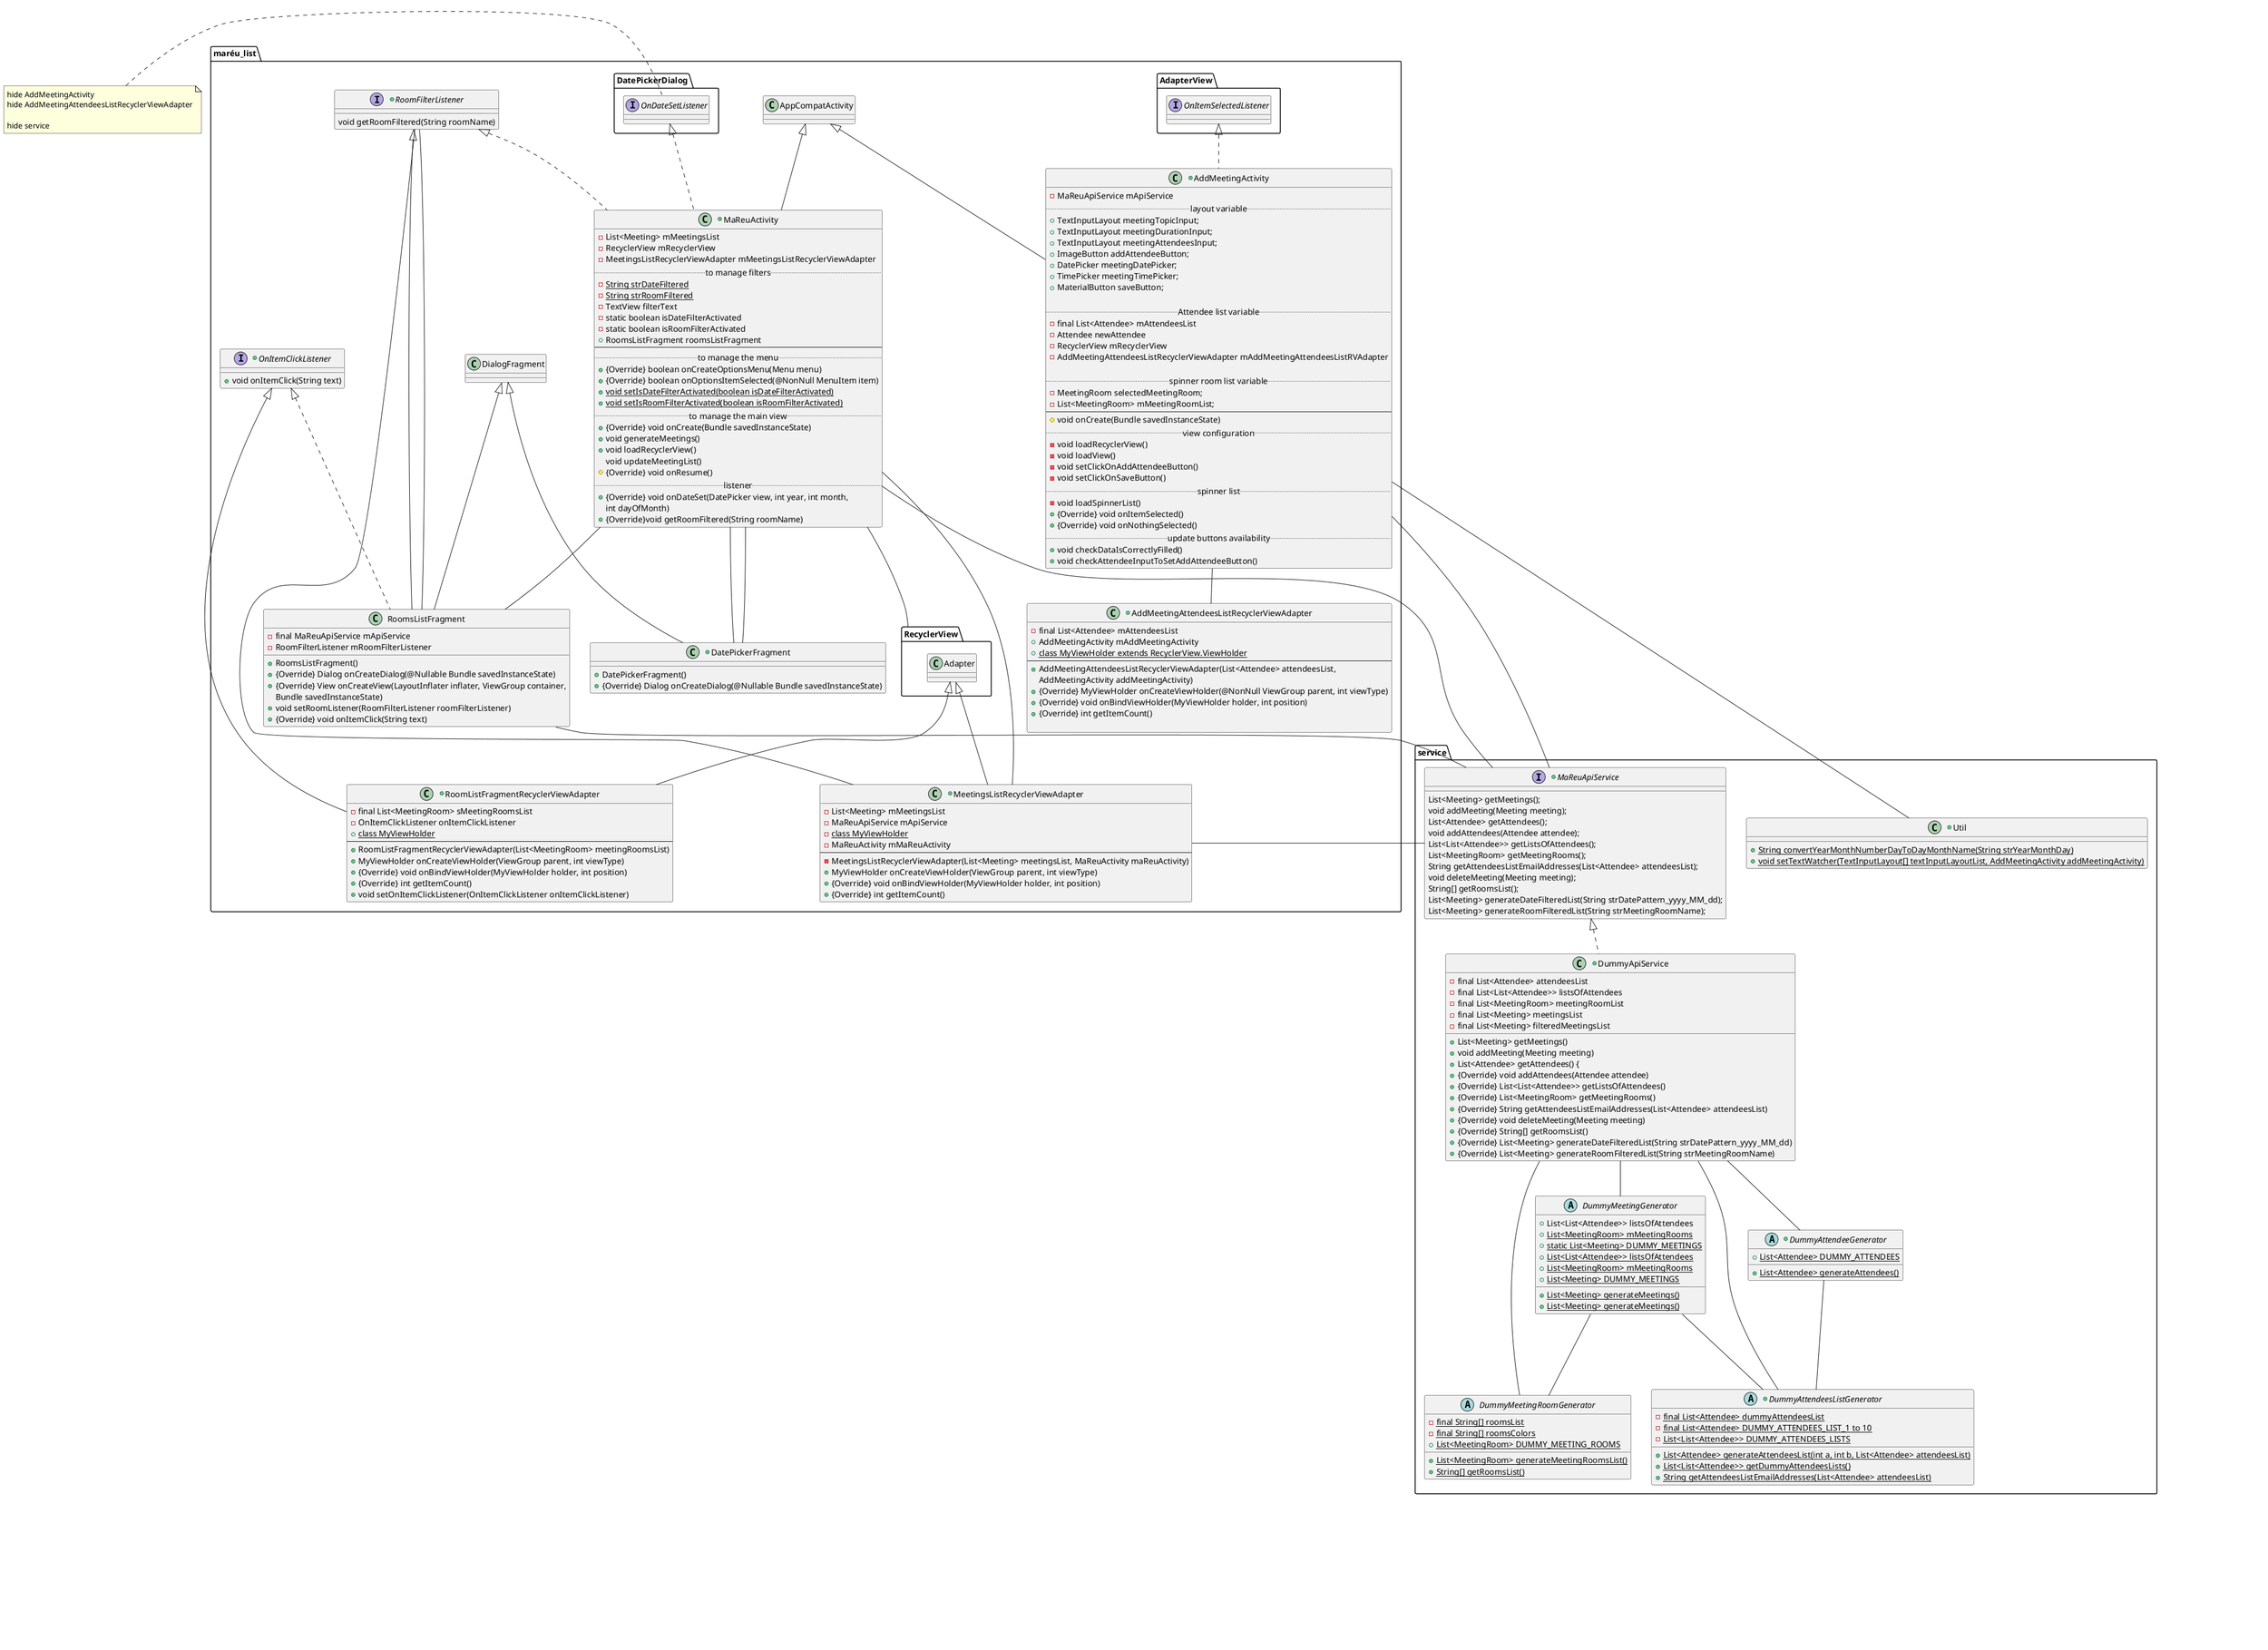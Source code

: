 @startuml

package model {

    +class Attendee {
        -String strAttendeeEmailAddress
        --
        .. getter ..
        +String getStrAttendeeEmailAddress()
    }

    +class Meeting {
        - final String strMeetingName
        - final MeetingRoom meetingRoom
        - final List<Attendee> meetingAttendeesList
        - final String strMeetingStartDate
        - final String strMeetingStartHour
        - final int meetingDuration
        --
        .. getter ..
        +String getStrMeetingName()
        +MeetingRoom getMeetingRoom()
        +List<Attendee> getMeetingAttendeesList()
        +String getStrMeetingStartDate()
        +String getStrMeetingStartHour()
        +int getMeetingDuration()
    }

    +class MeetingRoom {
        -final String strMeetingRoomName;
        -final int meetingRoomColor;
        --
        .. getter ..
        + String getStrMeetingRoomName()
        + int getMeetingRoomColor()
    }



    Meeting "*"--"*" Attendee
    Meeting "*"--"1" MeetingRoom
}


package service {

    +class DummyApiService implements MaReuApiService{
        -final List<Attendee> attendeesList
        -final List<List<Attendee>> listsOfAttendees
        -final List<MeetingRoom> meetingRoomList
        -final List<Meeting> meetingsList
        -final List<Meeting> filteredMeetingsList
        +List<Meeting> getMeetings()
        +void addMeeting(Meeting meeting)
        +List<Attendee> getAttendees() {
        +{Override} void addAttendees(Attendee attendee)
        +{Override} List<List<Attendee>> getListsOfAttendees()
        +{Override} List<MeetingRoom> getMeetingRooms()
        +{Override} String getAttendeesListEmailAddresses(List<Attendee> attendeesList)
        +{Override} void deleteMeeting(Meeting meeting)
        +{Override} String[] getRoomsList()
        +{Override} List<Meeting> generateDateFilteredList(String strDatePattern_yyyy_MM_dd)
        +{Override} List<Meeting> generateRoomFilteredList(String strMeetingRoomName)
    }

    +abstract class DummyAttendeeGenerator {
        +{static} List<Attendee> DUMMY_ATTENDEES
        +{static} List<Attendee> generateAttendees()
    }

    +abstract class DummyAttendeesListGenerator {
        -{static} final List<Attendee> dummyAttendeesList
        -{static} final List<Attendee> DUMMY_ATTENDEES_LIST_1 to 10
        -{static}List<List<Attendee>> DUMMY_ATTENDEES_LISTS
        +{static} List<Attendee> generateAttendeesList(int a, int b, List<Attendee> attendeesList)
        +{static} List<List<Attendee>> getDummyAttendeesLists()
        +{static} String getAttendeesListEmailAddresses(List<Attendee> attendeesList)
    }

    +abstract class DummyMeetingGenerator {
        +List<List<Attendee>> listsOfAttendees
        +{static} List<MeetingRoom> mMeetingRooms
        +{static} static List<Meeting> DUMMY_MEETINGS
        +{static} List<Meeting> generateMeetings()
    }

    abstract class DummyMeetingGenerator {
        +{static} List<List<Attendee>> listsOfAttendees
        +{static} List<MeetingRoom> mMeetingRooms
        +{static} List<Meeting> DUMMY_MEETINGS
        +{static} List<Meeting> generateMeetings()
    }

    abstract class DummyMeetingRoomGenerator {
        -{static} final String[] roomsList
        -{static} final String[] roomsColors
        +{static} List<MeetingRoom> DUMMY_MEETING_ROOMS
        +{static} List<MeetingRoom> generateMeetingRoomsList()
        +{static} String[] getRoomsList()
    }

    +interface MaReuApiService {
        List<Meeting> getMeetings();
        void addMeeting(Meeting meeting);
        List<Attendee> getAttendees();
        void addAttendees(Attendee attendee);
        List<List<Attendee>> getListsOfAttendees();
        List<MeetingRoom> getMeetingRooms();
        String getAttendeesListEmailAddresses(List<Attendee> attendeesList);
        void deleteMeeting(Meeting meeting);
        String[] getRoomsList();
        List<Meeting> generateDateFilteredList(String strDatePattern_yyyy_MM_dd);
        List<Meeting> generateRoomFilteredList(String strMeetingRoomName);
    }

    +class Util {
        +{static} String convertYearMonthNumberDayToDayMonthName(String strYearMonthDay)
        +{static} void setTextWatcher(TextInputLayout[] textInputLayoutList, AddMeetingActivity addMeetingActivity)
    }

    DummyApiService -- DummyAttendeeGenerator
    DummyApiService -- DummyAttendeesListGenerator
    DummyApiService -- DummyMeetingRoomGenerator
    DummyApiService -- DummyMeetingGenerator
    DummyAttendeeGenerator -- Attendee
    DummyAttendeeGenerator -- DummyAttendeesListGenerator
    DummyMeetingGenerator -- DummyAttendeesListGenerator
    DummyMeetingGenerator -- DummyMeetingRoomGenerator
    DummyMeetingGenerator -- Meeting
    DummyMeetingRoomGenerator -- MeetingRoom

}

package maréu_list{
    +class AddMeetingActivity extends AppCompatActivity implements AdapterView.OnItemSelectedListener {
        -MaReuApiService mApiService
        ..layout variable..
        +TextInputLayout meetingTopicInput;
        +TextInputLayout meetingDurationInput;
        +TextInputLayout meetingAttendeesInput;
        +ImageButton addAttendeeButton;
        +DatePicker meetingDatePicker;
        +TimePicker meetingTimePicker;
        +MaterialButton saveButton;

        ..Attendee list variable..
        -final List<Attendee> mAttendeesList
        -Attendee newAttendee
        -RecyclerView mRecyclerView
        -AddMeetingAttendeesListRecyclerViewAdapter mAddMeetingAttendeesListRVAdapter

        ..spinner room list variable..
        -MeetingRoom selectedMeetingRoom;
        -List<MeetingRoom> mMeetingRoomList;
        ----
        #void onCreate(Bundle savedInstanceState)
        ..view configuration..
        -void loadRecyclerView()
        -void loadView()
        -void setClickOnAddAttendeeButton()
        -void setClickOnSaveButton()
        ..spinner list..
        -void loadSpinnerList()
        +{Override} void onItemSelected()
        +{Override} void onNothingSelected()
        ..update buttons availability..
        +void checkDataIsCorrectlyFilled()
        +void checkAttendeeInputToSetAddAttendeeButton()
    }


    +class AddMeetingAttendeesListRecyclerViewAdapter{
        -final List<Attendee> mAttendeesList
        +AddMeetingActivity mAddMeetingActivity
        +{static} class MyViewHolder extends RecyclerView.ViewHolder
        ----
        +AddMeetingAttendeesListRecyclerViewAdapter(List<Attendee> attendeesList,
                                           AddMeetingActivity addMeetingActivity)
      +{Override} MyViewHolder onCreateViewHolder(@NonNull ViewGroup parent, int viewType)
      +{Override} void onBindViewHolder(MyViewHolder holder, int position)
      +{Override} int getItemCount()

    }

    +class DatePickerFragment extends DialogFragment {
        +DatePickerFragment()
        +{Override} Dialog onCreateDialog(@Nullable Bundle savedInstanceState)
    }

    +class MeetingsListRecyclerViewAdapter extends RecyclerView.Adapter{
        -List<Meeting> mMeetingsList
        -MaReuApiService mApiService
        -{static} class MyViewHolder
        -MaReuActivity mMaReuActivity
        ----
        -MeetingsListRecyclerViewAdapter(List<Meeting> meetingsList, MaReuActivity maReuActivity)
        +MyViewHolder onCreateViewHolder(ViewGroup parent, int viewType)
        +{Override} void onBindViewHolder(MyViewHolder holder, int position)
        +{Override} int getItemCount()
    }

    +class RoomListFragmentRecyclerViewAdapter extends RecyclerView.Adapter,OnItemClickListener{
        - final List<MeetingRoom> sMeetingRoomsList
        - OnItemClickListener onItemClickListener
        +{static} class MyViewHolder
        ----
        +RoomListFragmentRecyclerViewAdapter(List<MeetingRoom> meetingRoomsList)
        +MyViewHolder onCreateViewHolder(ViewGroup parent, int viewType)
        +{Override} void onBindViewHolder(MyViewHolder holder, int position)
        +{Override} int getItemCount()
        +void setOnItemClickListener(OnItemClickListener onItemClickListener)
    }

        +interface OnItemClickListener{
        +void onItemClick(String text)
    }

    class RoomsListFragment extends DialogFragment, RoomFilterListener implements OnItemClickListener {
        -final MaReuApiService mApiService
        -RoomFilterListener mRoomFilterListener
        +RoomsListFragment()
        +{Override} Dialog onCreateDialog(@Nullable Bundle savedInstanceState)
        +{Override} View onCreateView(LayoutInflater inflater, ViewGroup container,
                                                 Bundle savedInstanceState)
        +void setRoomListener(RoomFilterListener roomFilterListener)
        +{Override} void onItemClick(String text)
    }

    +interface RoomFilterListener {
        void getRoomFiltered(String roomName)
    }

    +class MaReuActivity extends AppCompatActivity implements DatePickerDialog.OnDateSetListener, RoomFilterListener{
        - List<Meeting> mMeetingsList
        - RecyclerView mRecyclerView
        - MeetingsListRecyclerViewAdapter mMeetingsListRecyclerViewAdapter
        ..to manage filters..
        -{static} String strDateFiltered
        -{static} String strRoomFiltered
        - TextView filterText
        - static boolean isDateFilterActivated
        - static boolean isRoomFilterActivated
        +RoomsListFragment roomsListFragment
        ----
        ..to manage the menu..
        +{Override} boolean onCreateOptionsMenu(Menu menu)
        +{Override} boolean onOptionsItemSelected(@NonNull MenuItem item)
        +{static}void setIsDateFilterActivated(boolean isDateFilterActivated)
        +{static}void setIsRoomFilterActivated(boolean isRoomFilterActivated)
        ..to manage the main view..
        +{Override} void onCreate(Bundle savedInstanceState)
        +void generateMeetings()
        +void loadRecyclerView()
         void updateMeetingList()
        #{Override} void onResume()
        ..listener..
        +{Override} void onDateSet(DatePicker view, int year, int month,
         int dayOfMonth)
         +{Override}void getRoomFiltered(String roomName)
    }

        AddMeetingActivity -- MeetingRoom
        AddMeetingActivity -- Meeting
        AddMeetingActivity -- Attendee
        AddMeetingActivity -- MaReuApiService
        AddMeetingActivity -- AddMeetingAttendeesListRecyclerViewAdapter
        AddMeetingActivity -- Util
        MaReuActivity -- DatePickerFragment
        MeetingsListRecyclerViewAdapter -- MaReuApiService
        MeetingsListRecyclerViewAdapter -- Meeting
        RoomsListFragment -- MaReuApiService
        RoomFilterListener -- RoomsListFragment
        RoomFilterListener -- MeetingsListRecyclerViewAdapter
        MaReuActivity-- RecyclerView
        MaReuActivity -- MeetingsListRecyclerViewAdapter
        MaReuActivity -- DatePickerFragment
        MaReuActivity -- RoomsListFragment
        MaReuApiService -- MaReuActivity

}
note left
hide AddMeetingActivity
hide AddMeetingAttendeesListRecyclerViewAdapter

hide service
end note

hide RoomsListFragment
hide RoomListFragmentRecyclerViewAdapter
hide DatePickerFragment
hide RoomFilterListener

hide model

hide DummyApiService
hide DummyAttendeeGenerator
hide DummyAttendeesListGenerator
hide DummyMeetingGenerator
hide DummyMeetingRoomGenerator


hide DialogFragment
hide AppCompatActivity
hide RecyclerView
hide DatePickerDialog.OnDateSetListener
hide AdapterView.OnItemSelectedListener

@enduml